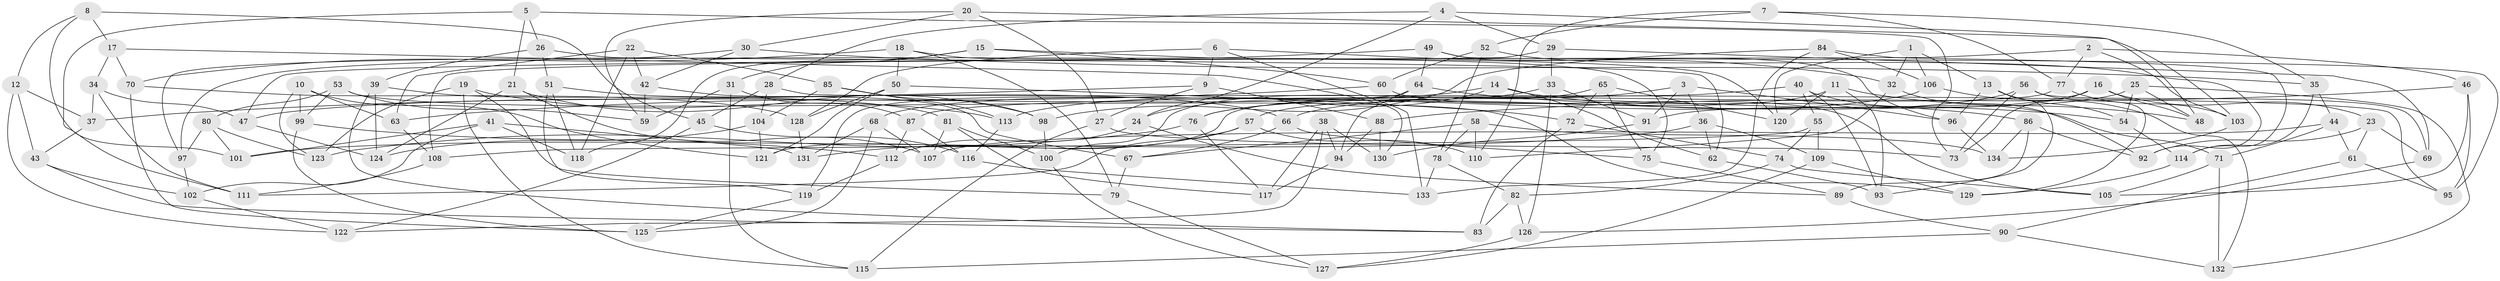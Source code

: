 // Generated by graph-tools (version 1.1) at 2025/50/03/09/25 03:50:53]
// undirected, 134 vertices, 268 edges
graph export_dot {
graph [start="1"]
  node [color=gray90,style=filled];
  1;
  2;
  3;
  4;
  5;
  6;
  7;
  8;
  9;
  10;
  11;
  12;
  13;
  14;
  15;
  16;
  17;
  18;
  19;
  20;
  21;
  22;
  23;
  24;
  25;
  26;
  27;
  28;
  29;
  30;
  31;
  32;
  33;
  34;
  35;
  36;
  37;
  38;
  39;
  40;
  41;
  42;
  43;
  44;
  45;
  46;
  47;
  48;
  49;
  50;
  51;
  52;
  53;
  54;
  55;
  56;
  57;
  58;
  59;
  60;
  61;
  62;
  63;
  64;
  65;
  66;
  67;
  68;
  69;
  70;
  71;
  72;
  73;
  74;
  75;
  76;
  77;
  78;
  79;
  80;
  81;
  82;
  83;
  84;
  85;
  86;
  87;
  88;
  89;
  90;
  91;
  92;
  93;
  94;
  95;
  96;
  97;
  98;
  99;
  100;
  101;
  102;
  103;
  104;
  105;
  106;
  107;
  108;
  109;
  110;
  111;
  112;
  113;
  114;
  115;
  116;
  117;
  118;
  119;
  120;
  121;
  122;
  123;
  124;
  125;
  126;
  127;
  128;
  129;
  130;
  131;
  132;
  133;
  134;
  1 -- 13;
  1 -- 120;
  1 -- 106;
  1 -- 32;
  2 -- 47;
  2 -- 103;
  2 -- 77;
  2 -- 46;
  3 -- 76;
  3 -- 36;
  3 -- 96;
  3 -- 91;
  4 -- 48;
  4 -- 29;
  4 -- 24;
  4 -- 28;
  5 -- 111;
  5 -- 21;
  5 -- 26;
  5 -- 73;
  6 -- 32;
  6 -- 133;
  6 -- 128;
  6 -- 9;
  7 -- 35;
  7 -- 52;
  7 -- 110;
  7 -- 77;
  8 -- 101;
  8 -- 17;
  8 -- 12;
  8 -- 45;
  9 -- 37;
  9 -- 27;
  9 -- 88;
  10 -- 99;
  10 -- 121;
  10 -- 123;
  10 -- 63;
  11 -- 57;
  11 -- 93;
  11 -- 120;
  11 -- 48;
  12 -- 122;
  12 -- 43;
  12 -- 37;
  13 -- 54;
  13 -- 96;
  13 -- 93;
  14 -- 47;
  14 -- 24;
  14 -- 54;
  14 -- 62;
  15 -- 31;
  15 -- 118;
  15 -- 60;
  15 -- 120;
  16 -- 48;
  16 -- 73;
  16 -- 66;
  16 -- 23;
  17 -- 34;
  17 -- 130;
  17 -- 70;
  18 -- 70;
  18 -- 50;
  18 -- 79;
  18 -- 75;
  19 -- 123;
  19 -- 79;
  19 -- 113;
  19 -- 115;
  20 -- 30;
  20 -- 103;
  20 -- 27;
  20 -- 59;
  21 -- 124;
  21 -- 107;
  21 -- 98;
  22 -- 63;
  22 -- 85;
  22 -- 42;
  22 -- 118;
  23 -- 69;
  23 -- 61;
  23 -- 92;
  24 -- 112;
  24 -- 89;
  25 -- 132;
  25 -- 48;
  25 -- 91;
  25 -- 54;
  26 -- 39;
  26 -- 62;
  26 -- 51;
  27 -- 115;
  27 -- 73;
  28 -- 95;
  28 -- 45;
  28 -- 104;
  29 -- 69;
  29 -- 108;
  29 -- 33;
  30 -- 42;
  30 -- 35;
  30 -- 97;
  31 -- 59;
  31 -- 87;
  31 -- 115;
  32 -- 110;
  32 -- 92;
  33 -- 91;
  33 -- 68;
  33 -- 126;
  34 -- 111;
  34 -- 37;
  34 -- 47;
  35 -- 44;
  35 -- 114;
  36 -- 62;
  36 -- 109;
  36 -- 101;
  37 -- 43;
  38 -- 94;
  38 -- 130;
  38 -- 122;
  38 -- 117;
  39 -- 81;
  39 -- 124;
  39 -- 83;
  40 -- 93;
  40 -- 71;
  40 -- 55;
  40 -- 87;
  41 -- 131;
  41 -- 101;
  41 -- 118;
  41 -- 102;
  42 -- 59;
  42 -- 67;
  43 -- 102;
  43 -- 83;
  44 -- 107;
  44 -- 71;
  44 -- 61;
  45 -- 116;
  45 -- 122;
  46 -- 95;
  46 -- 88;
  46 -- 105;
  47 -- 124;
  49 -- 96;
  49 -- 97;
  49 -- 95;
  49 -- 64;
  50 -- 128;
  50 -- 121;
  50 -- 72;
  51 -- 66;
  51 -- 118;
  51 -- 119;
  52 -- 78;
  52 -- 60;
  52 -- 92;
  53 -- 59;
  53 -- 80;
  53 -- 99;
  53 -- 129;
  54 -- 114;
  55 -- 108;
  55 -- 74;
  55 -- 109;
  56 -- 76;
  56 -- 73;
  56 -- 69;
  56 -- 129;
  57 -- 111;
  57 -- 110;
  57 -- 131;
  58 -- 78;
  58 -- 134;
  58 -- 110;
  58 -- 67;
  60 -- 63;
  60 -- 105;
  61 -- 95;
  61 -- 90;
  62 -- 93;
  63 -- 108;
  64 -- 119;
  64 -- 94;
  64 -- 86;
  65 -- 75;
  65 -- 100;
  65 -- 72;
  65 -- 120;
  66 -- 67;
  66 -- 75;
  67 -- 79;
  68 -- 131;
  68 -- 107;
  68 -- 125;
  69 -- 126;
  70 -- 128;
  70 -- 125;
  71 -- 105;
  71 -- 132;
  72 -- 83;
  72 -- 74;
  74 -- 105;
  74 -- 82;
  75 -- 89;
  76 -- 117;
  76 -- 123;
  77 -- 103;
  77 -- 121;
  78 -- 82;
  78 -- 133;
  79 -- 127;
  80 -- 97;
  80 -- 123;
  80 -- 101;
  81 -- 107;
  81 -- 100;
  81 -- 117;
  82 -- 126;
  82 -- 83;
  84 -- 98;
  84 -- 114;
  84 -- 133;
  84 -- 106;
  85 -- 104;
  85 -- 98;
  85 -- 113;
  86 -- 92;
  86 -- 89;
  86 -- 134;
  87 -- 112;
  87 -- 116;
  88 -- 130;
  88 -- 94;
  89 -- 90;
  90 -- 115;
  90 -- 132;
  91 -- 130;
  94 -- 117;
  96 -- 134;
  97 -- 102;
  98 -- 100;
  99 -- 112;
  99 -- 125;
  100 -- 127;
  102 -- 122;
  103 -- 134;
  104 -- 124;
  104 -- 121;
  106 -- 132;
  106 -- 113;
  108 -- 111;
  109 -- 127;
  109 -- 129;
  112 -- 119;
  113 -- 116;
  114 -- 129;
  116 -- 133;
  119 -- 125;
  126 -- 127;
  128 -- 131;
}
